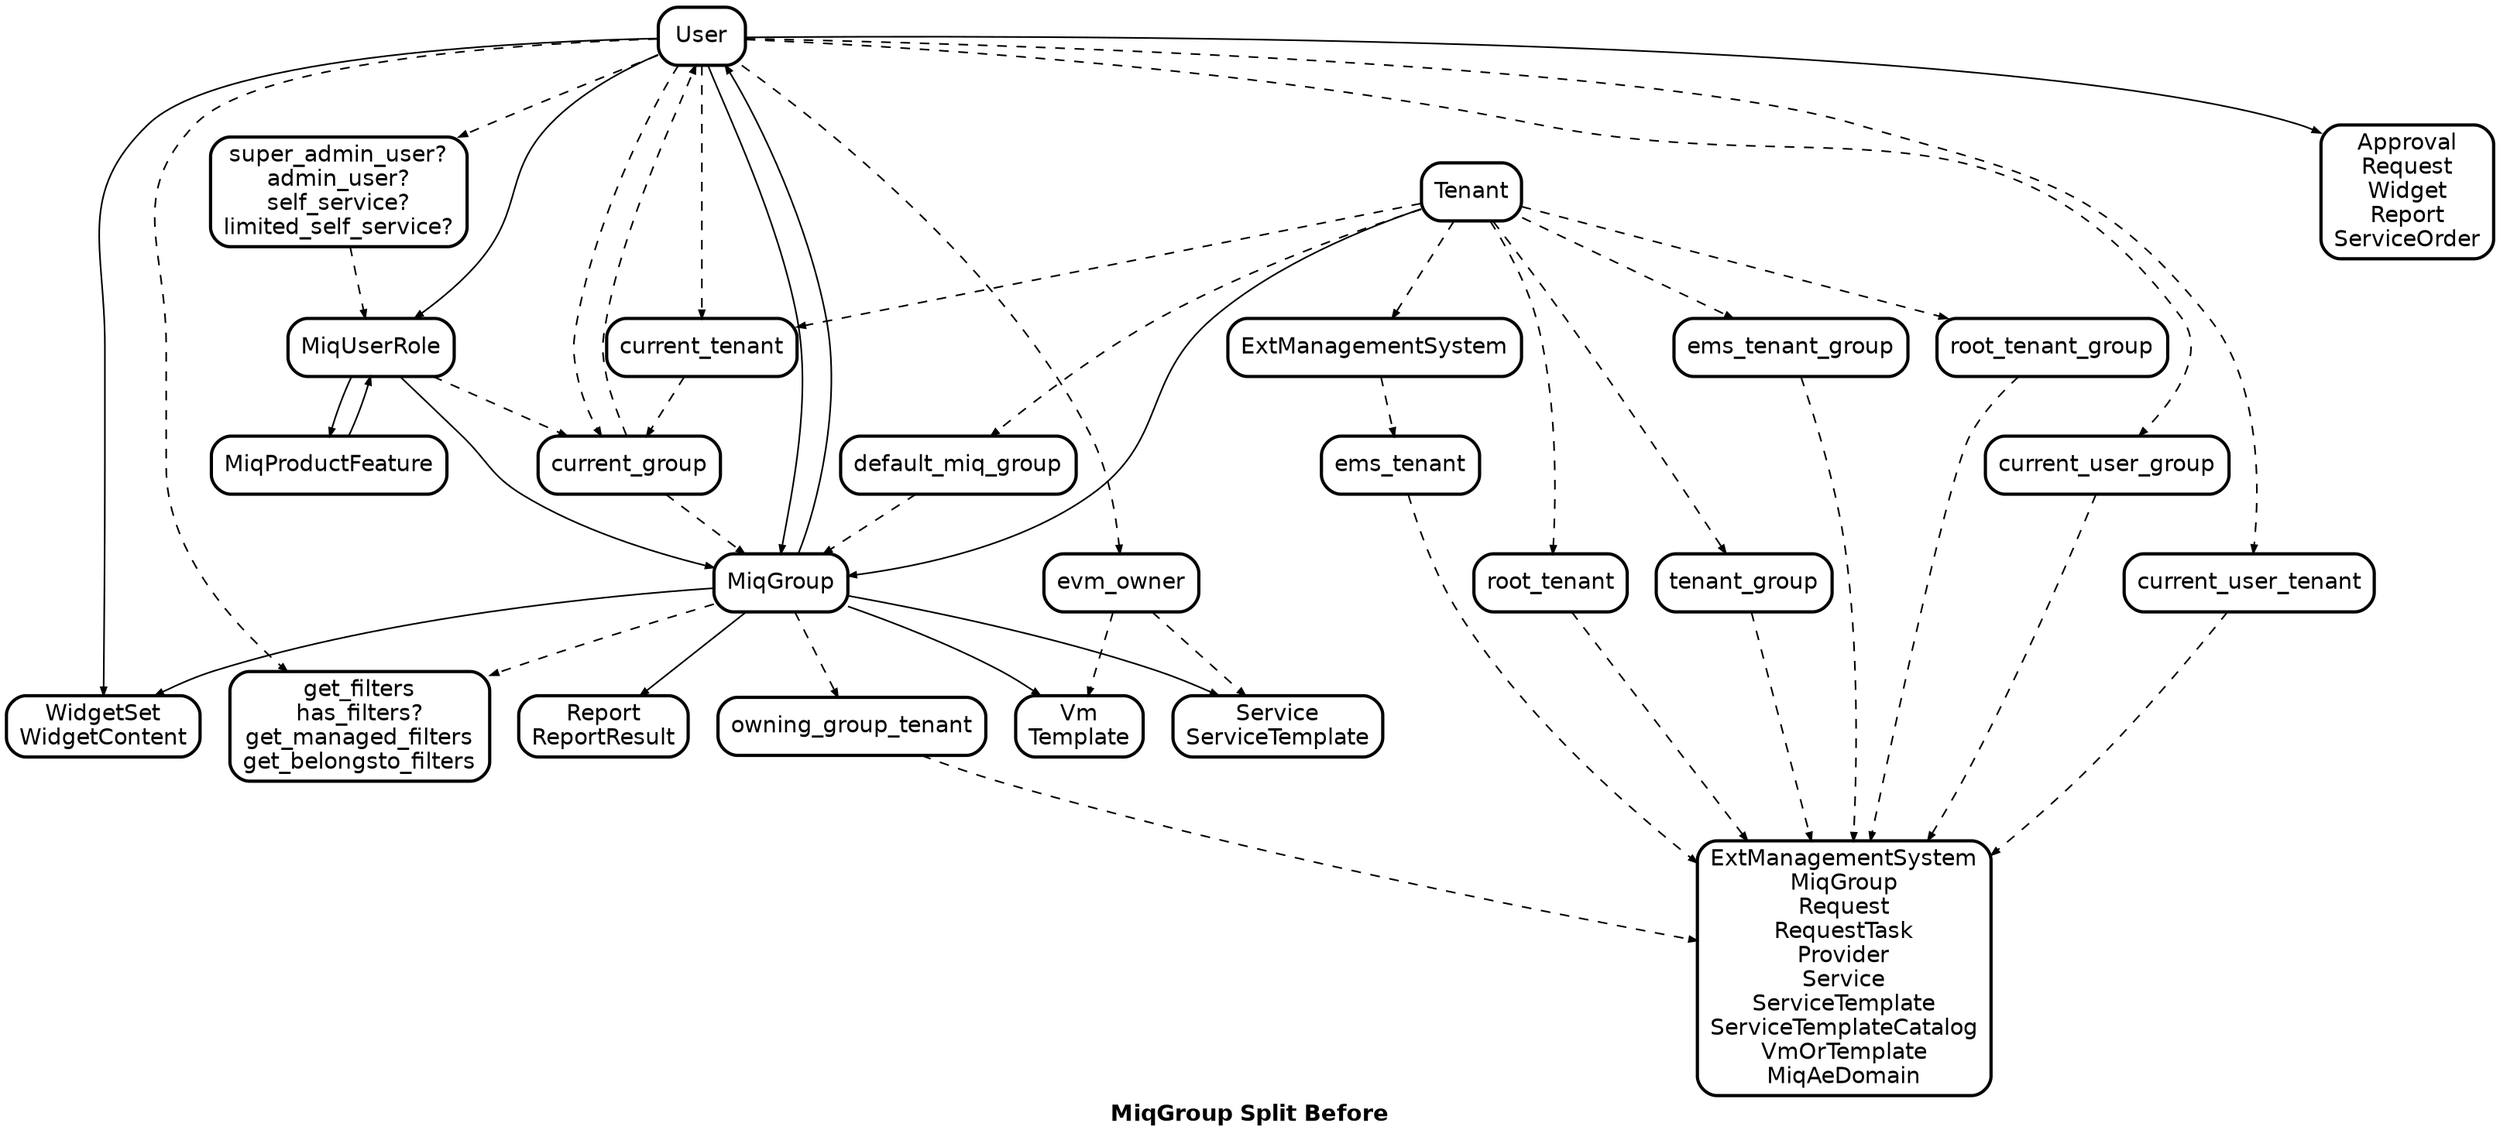 digraph MiqGroupSplitBefore {
	graph [ fontname="Helvetica-Bold" ]
	node  [ id="\N" shape="Mrecord" style="filled" fontname="Helvetica" fillcolor="#ffffff" penwidth="2" ]
	edge  [ arrowsize="0.5" fontname="Helvetica" ]

	label="MiqGroup Split Before"
	style="rounded"

	user_owned_resources [label="Approval\nRequest\nWidget\nReport\nServiceOrder"]
	group_owned_resources [label="Report\nReportResult"]
	widgetset_content [label = "WidgetSet\nWidgetContent"]
	owned_vms [label="Vm\nTemplate"]
	filters [label="get_filters\nhas_filters?\nget_managed_filters\nget_belongsto_filters"]
	user_levels [label="super_admin_user?\nadmin_user?\nself_service?\nlimited_self_service?"]
	service_resources [label="Service\nServiceTemplate"]
	tenancy_resources [label="ExtManagementSystem\nMiqGroup\nRequest\nRequestTask\nProvider\nService\nServiceTemplate\nServiceTemplateCatalog\nVmOrTemplate\nMiqAeDomain"]

	Tenant -> MiqGroup
	Tenant -> default_miq_group -> MiqGroup [style="dashed"]
	MiqUserRole -> MiqGroup
	MiqUserRole -> MiqProductFeature
	MiqProductFeature -> MiqUserRole
	MiqGroup -> User

	# OwnershipMixin
	MiqGroup -> owned_vms, group_owned_resources, widgetset_content, service_resources
	User -> evm_owner -> owned_vms, service_resources [style="dashed"]

	User -> MiqUserRole, MiqGroup
	User -> current_tenant, current_group, filters [style="dashed"]
	User -> user_levels -> MiqUserRole [style="dashed"]
	MiqGroup -> filters [style="dashed"]

	User -> user_owned_resources, widgetset_content
	current_group -> MiqGroup [style="dashed"]
	MiqUserRole -> current_group -> User [style="dashed"]
	Tenant -> current_tenant -> current_group [style="dashed"]

	# TenancyMixin
	MiqGroup -> owning_group_tenant -> tenancy_resources [style="dashed"]
	User -> current_user_tenant -> tenancy_resources [style="dashed"]
	Tenant -> ExtManagementSystem -> ems_tenant -> tenancy_resources [style="dashed"]
	Tenant -> root_tenant -> tenancy_resources [style="dashed"]
	Tenant -> tenant_group -> tenancy_resources [style="dashed"]
	User -> current_user_group -> tenancy_resources [style="dashed"]
	Tenant -> ems_tenant_group -> tenancy_resources [style="dashed"]
	Tenant -> root_tenant_group -> tenancy_resources [style="dashed"]
}
